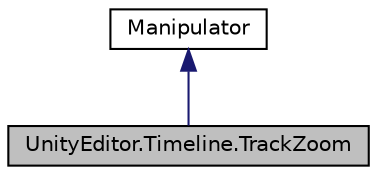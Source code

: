 digraph "UnityEditor.Timeline.TrackZoom"
{
 // LATEX_PDF_SIZE
  edge [fontname="Helvetica",fontsize="10",labelfontname="Helvetica",labelfontsize="10"];
  node [fontname="Helvetica",fontsize="10",shape=record];
  Node1 [label="UnityEditor.Timeline.TrackZoom",height=0.2,width=0.4,color="black", fillcolor="grey75", style="filled", fontcolor="black",tooltip=" "];
  Node2 -> Node1 [dir="back",color="midnightblue",fontsize="10",style="solid",fontname="Helvetica"];
  Node2 [label="Manipulator",height=0.2,width=0.4,color="black", fillcolor="white", style="filled",URL="$class_unity_editor_1_1_timeline_1_1_manipulator.html",tooltip=" "];
}
